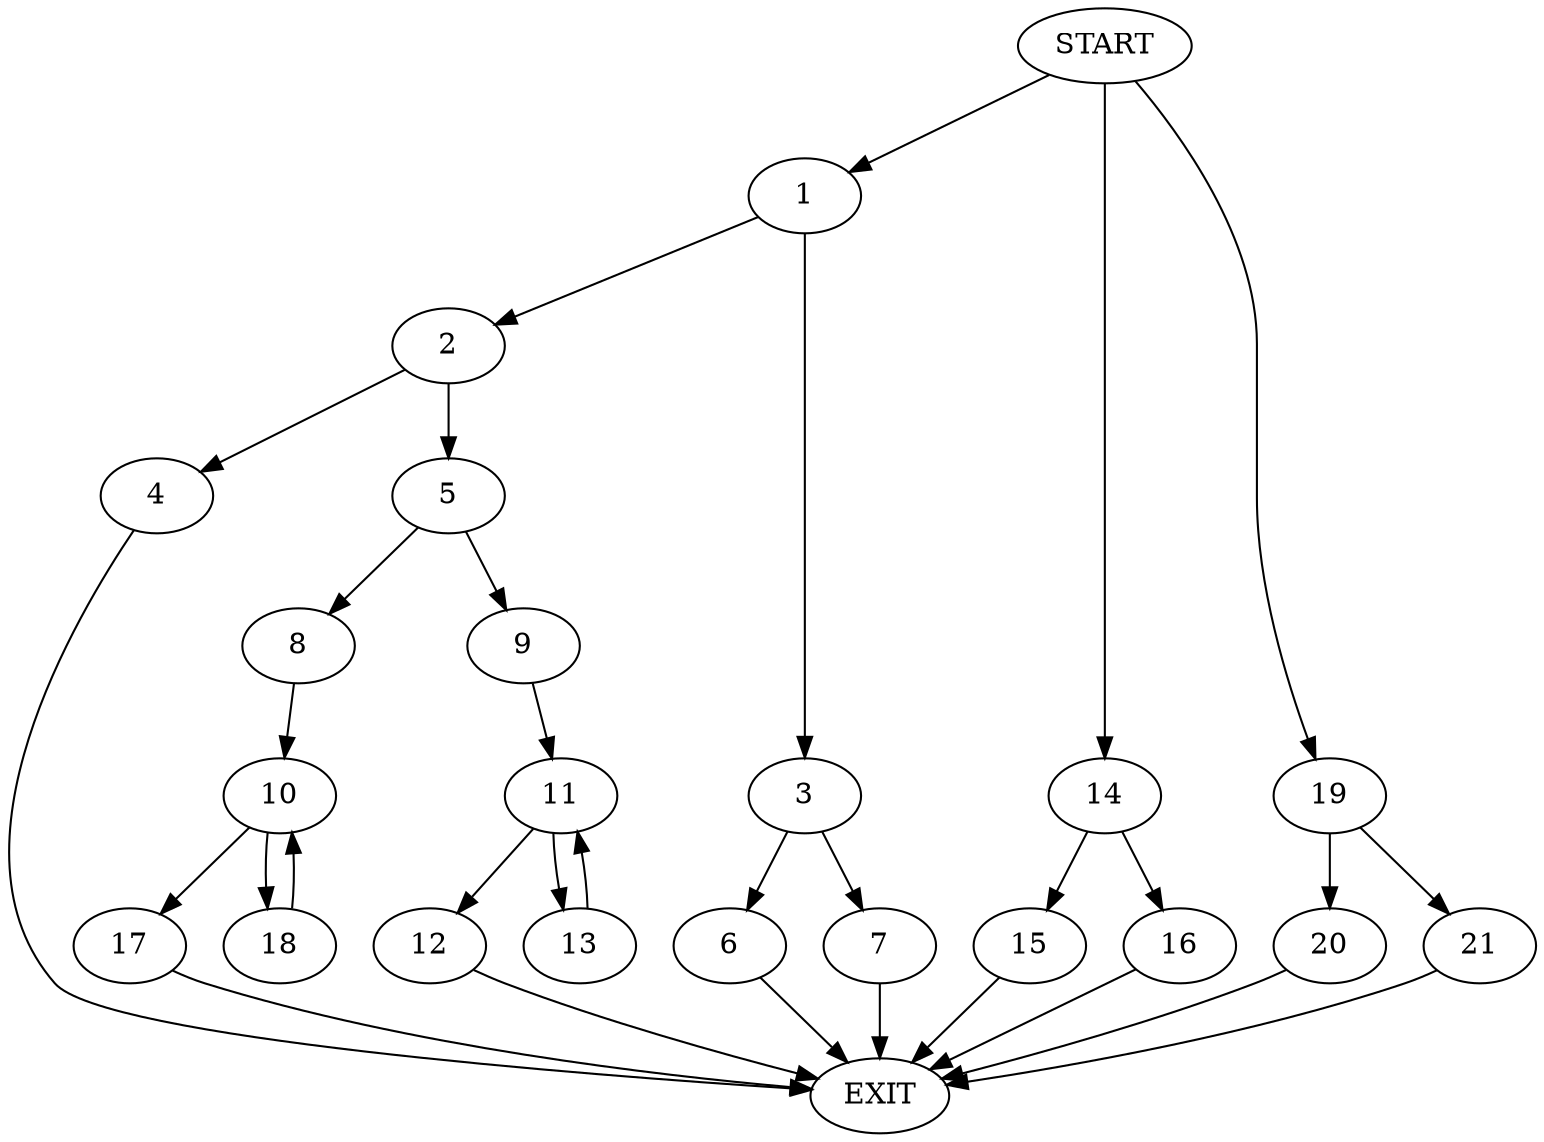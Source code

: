 digraph {
0 [label="START"]
22 [label="EXIT"]
0 -> 1
1 -> 2
1 -> 3
2 -> 4
2 -> 5
3 -> 6
3 -> 7
6 -> 22
7 -> 22
5 -> 8
5 -> 9
4 -> 22
8 -> 10
9 -> 11
11 -> 12
11 -> 13
12 -> 22
13 -> 11
0 -> 14
14 -> 15
14 -> 16
15 -> 22
16 -> 22
10 -> 17
10 -> 18
18 -> 10
17 -> 22
0 -> 19
19 -> 20
19 -> 21
20 -> 22
21 -> 22
}

